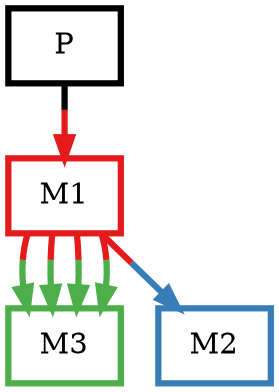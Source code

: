 digraph barS {
	{
		rank=same
	0 [shape=box,penwidth=3,colorscheme=set19,color=0,label="P"]
	}
	{
		rank=same
		3 [shape=box,penwidth=3,colorscheme=set19,color=3,label="M3"]
		2 [shape=box,penwidth=3,colorscheme=set19,color=2,label="M2"]
	}
	1 [shape=box,penwidth=3,colorscheme=set19,color=1,label="M1"]
	1 -> 3 [penwidth=3,colorscheme=set19,color="1;0.5:3"]
	1 -> 3 [penwidth=3,colorscheme=set19,color="1;0.5:3"]
	1 -> 3 [penwidth=3,colorscheme=set19,color="1;0.5:3"]
	1 -> 3 [penwidth=3,colorscheme=set19,color="1;0.5:3"]
	1 -> 2 [penwidth=3,colorscheme=set19,color="1;0.5:2"]
	0 -> 1 [penwidth=3,colorscheme=set19,color="0;0.5:1"]
}
